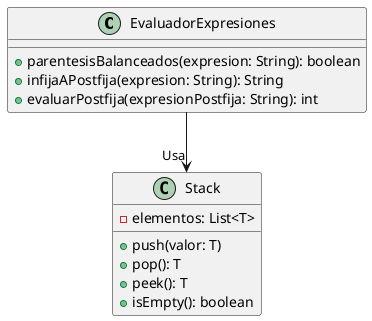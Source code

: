 @startuml
class EvaluadorExpresiones {
    + parentesisBalanceados(expresion: String): boolean
    + infijaAPostfija(expresion: String): String
    + evaluarPostfija(expresionPostfija: String): int
}

class Stack {
    - elementos: List<T>
    + push(valor: T)
    + pop(): T
    + peek(): T
    + isEmpty(): boolean
}

EvaluadorExpresiones --> "Usa" Stack
@enduml
